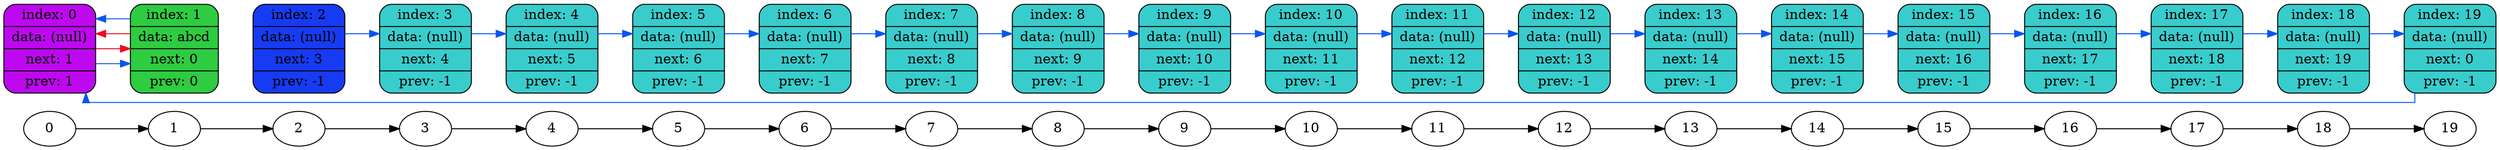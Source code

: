 digraph
{
    graph[splines = ortho]
    rankdir=LR

    "0" -> "1" -> "2" -> "3" -> "4" -> "5" -> "6" -> "7" -> "8" -> "9" -> "10" -> "11" -> "12" -> "13" -> "14" -> "15" -> "16" -> "17" -> "18" -> "19";

    node2[shape=record,style="rounded,filled",fillcolor="#163bf3",label="index: 2 | data: (null) | next: 3 | prev: -1"];
    node3[shape=record,style="rounded,filled",fillcolor="#39CCCC",label="index: 3 | data: (null) | next: 4 | prev: -1"];
    node4[shape=record,style="rounded,filled",fillcolor="#39CCCC",label="index: 4 | data: (null) | next: 5 | prev: -1"];
    node5[shape=record,style="rounded,filled",fillcolor="#39CCCC",label="index: 5 | data: (null) | next: 6 | prev: -1"];
    node6[shape=record,style="rounded,filled",fillcolor="#39CCCC",label="index: 6 | data: (null) | next: 7 | prev: -1"];
    node7[shape=record,style="rounded,filled",fillcolor="#39CCCC",label="index: 7 | data: (null) | next: 8 | prev: -1"];
    node8[shape=record,style="rounded,filled",fillcolor="#39CCCC",label="index: 8 | data: (null) | next: 9 | prev: -1"];
    node9[shape=record,style="rounded,filled",fillcolor="#39CCCC",label="index: 9 | data: (null) | next: 10 | prev: -1"];
    node10[shape=record,style="rounded,filled",fillcolor="#39CCCC",label="index: 10 | data: (null) | next: 11 | prev: -1"];
    node11[shape=record,style="rounded,filled",fillcolor="#39CCCC",label="index: 11 | data: (null) | next: 12 | prev: -1"];
    node12[shape=record,style="rounded,filled",fillcolor="#39CCCC",label="index: 12 | data: (null) | next: 13 | prev: -1"];
    node13[shape=record,style="rounded,filled",fillcolor="#39CCCC",label="index: 13 | data: (null) | next: 14 | prev: -1"];
    node14[shape=record,style="rounded,filled",fillcolor="#39CCCC",label="index: 14 | data: (null) | next: 15 | prev: -1"];
    node15[shape=record,style="rounded,filled",fillcolor="#39CCCC",label="index: 15 | data: (null) | next: 16 | prev: -1"];
    node16[shape=record,style="rounded,filled",fillcolor="#39CCCC",label="index: 16 | data: (null) | next: 17 | prev: -1"];
    node17[shape=record,style="rounded,filled",fillcolor="#39CCCC",label="index: 17 | data: (null) | next: 18 | prev: -1"];
    node18[shape=record,style="rounded,filled",fillcolor="#39CCCC",label="index: 18 | data: (null) | next: 19 | prev: -1"];
    node19[shape=record,style="rounded,filled",fillcolor="#39CCCC",label="index: 19 | data: (null) | next: 0 | prev: -1"];
    node0[shape=record,style="rounded,filled",fillcolor="#BE08F0",label="index: 0 | data: (null) | next: 1 | prev: 1"];
    node1[shape=record,style="rounded,filled",fillcolor="#2ECC40",label="index: 1 | data: abcd | next: 0 | prev: 0"];

    node0 -> node1[color="none"]
    {rank = same; "0"; node0}
    node1 -> node2[color="none"]
    {rank = same; "1"; node1}
    node2 -> node3[color="none"]
    {rank = same; "2"; node2}
    node3 -> node4[color="none"]
    {rank = same; "3"; node3}
    node4 -> node5[color="none"]
    {rank = same; "4"; node4}
    node5 -> node6[color="none"]
    {rank = same; "5"; node5}
    node6 -> node7[color="none"]
    {rank = same; "6"; node6}
    node7 -> node8[color="none"]
    {rank = same; "7"; node7}
    node8 -> node9[color="none"]
    {rank = same; "8"; node8}
    node9 -> node10[color="none"]
    {rank = same; "9"; node9}
    node10 -> node11[color="none"]
    {rank = same; "10"; node10}
    node11 -> node12[color="none"]
    {rank = same; "11"; node11}
    node12 -> node13[color="none"]
    {rank = same; "12"; node12}
    node13 -> node14[color="none"]
    {rank = same; "13"; node13}
    node14 -> node15[color="none"]
    {rank = same; "14"; node14}
    node15 -> node16[color="none"]
    {rank = same; "15"; node15}
    node16 -> node17[color="none"]
    {rank = same; "16"; node16}
    node17 -> node18[color="none"]
    {rank = same; "17"; node17}
    node18 -> node19[color="none"]
    {rank = same; "18"; node18}
    {rank = same; "19"; node19}

    node0 -> node1[color="#0855F0",constraint=false]
    node1 -> node0[color="#F00822",constraint=false]
    node1 -> node0[color="#0855F0",constraint=false]

    node0 -> node1[color="#F00822",constraint=false]
    node2 -> node3[color="#0855F0",constraint=false]
    node3 -> node4[color="#0855F0",constraint=false]
    node4 -> node5[color="#0855F0",constraint=false]
    node5 -> node6[color="#0855F0",constraint=false]
    node6 -> node7[color="#0855F0",constraint=false]
    node7 -> node8[color="#0855F0",constraint=false]
    node8 -> node9[color="#0855F0",constraint=false]
    node9 -> node10[color="#0855F0",constraint=false]
    node10 -> node11[color="#0855F0",constraint=false]
    node11 -> node12[color="#0855F0",constraint=false]
    node12 -> node13[color="#0855F0",constraint=false]
    node13 -> node14[color="#0855F0",constraint=false]
    node14 -> node15[color="#0855F0",constraint=false]
    node15 -> node16[color="#0855F0",constraint=false]
    node16 -> node17[color="#0855F0",constraint=false]
    node17 -> node18[color="#0855F0",constraint=false]
    node18 -> node19[color="#0855F0",constraint=false]
    node19 -> node0[color="#0855F0",constraint=false]
}